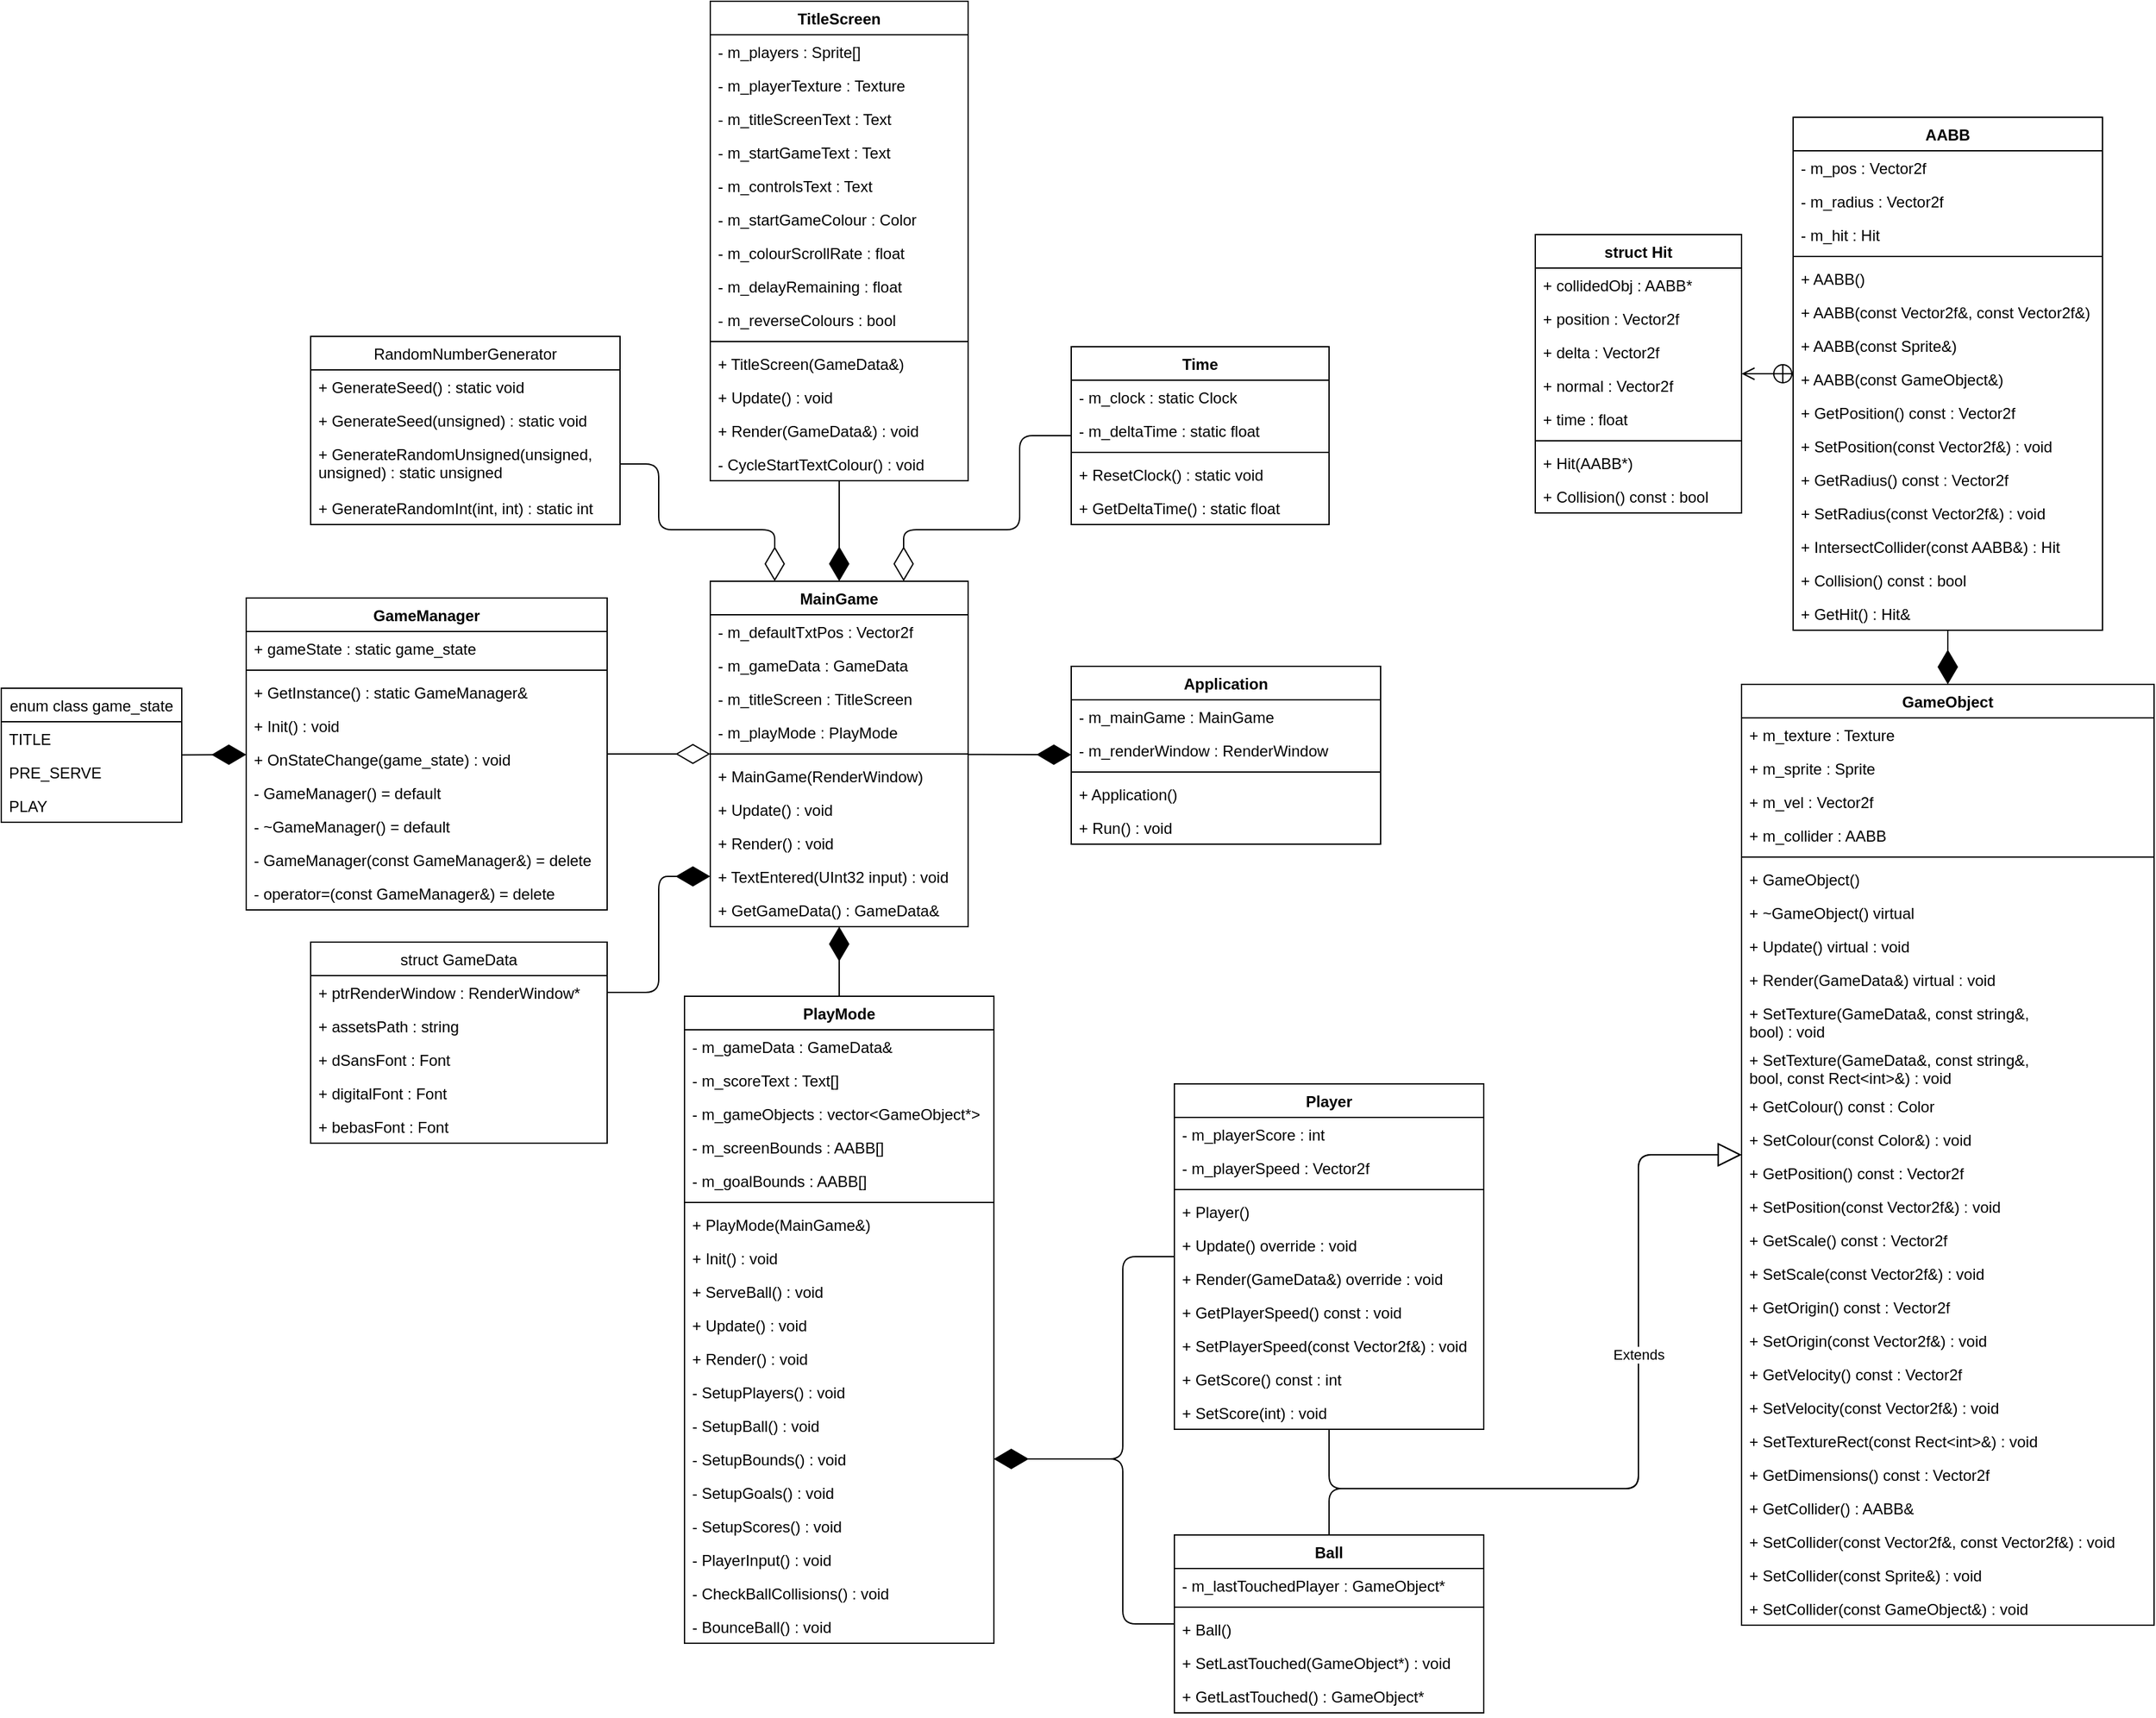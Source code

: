 <mxfile version="13.0.6" type="device"><diagram id="V6oiZSRb8gffkx_O5gtE" name="Page-1"><mxGraphModel dx="3671" dy="2847" grid="1" gridSize="10" guides="1" tooltips="1" connect="1" arrows="1" fold="1" page="1" pageScale="1" pageWidth="827" pageHeight="1169" math="0" shadow="0"><root><mxCell id="0"/><mxCell id="1" parent="0"/><mxCell id="enqBcLq6G8U3NmM4yFUS-27" value="" style="endArrow=diamondThin;endFill=1;endSize=24;html=1;" edge="1" parent="1" source="enqBcLq6G8U3NmM4yFUS-12" target="enqBcLq6G8U3NmM4yFUS-1"><mxGeometry width="160" relative="1" as="geometry"><mxPoint x="180" y="860" as="sourcePoint"/><mxPoint x="340" y="860" as="targetPoint"/></mxGeometry></mxCell><mxCell id="enqBcLq6G8U3NmM4yFUS-1" value="MainGame" style="swimlane;fontStyle=1;align=center;verticalAlign=top;childLayout=stackLayout;horizontal=1;startSize=26;horizontalStack=0;resizeParent=1;resizeParentMax=0;resizeLast=0;collapsible=1;marginBottom=0;" vertex="1" parent="1"><mxGeometry x="40" y="440" width="200" height="268" as="geometry"/></mxCell><mxCell id="enqBcLq6G8U3NmM4yFUS-2" value="- m_defaultTxtPos : Vector2f" style="text;strokeColor=none;fillColor=none;align=left;verticalAlign=top;spacingLeft=4;spacingRight=4;overflow=hidden;rotatable=0;points=[[0,0.5],[1,0.5]];portConstraint=eastwest;" vertex="1" parent="enqBcLq6G8U3NmM4yFUS-1"><mxGeometry y="26" width="200" height="26" as="geometry"/></mxCell><mxCell id="enqBcLq6G8U3NmM4yFUS-5" value="- m_gameData : GameData" style="text;strokeColor=none;fillColor=none;align=left;verticalAlign=top;spacingLeft=4;spacingRight=4;overflow=hidden;rotatable=0;points=[[0,0.5],[1,0.5]];portConstraint=eastwest;" vertex="1" parent="enqBcLq6G8U3NmM4yFUS-1"><mxGeometry y="52" width="200" height="26" as="geometry"/></mxCell><mxCell id="enqBcLq6G8U3NmM4yFUS-6" value="- m_titleScreen : TitleScreen" style="text;strokeColor=none;fillColor=none;align=left;verticalAlign=top;spacingLeft=4;spacingRight=4;overflow=hidden;rotatable=0;points=[[0,0.5],[1,0.5]];portConstraint=eastwest;" vertex="1" parent="enqBcLq6G8U3NmM4yFUS-1"><mxGeometry y="78" width="200" height="26" as="geometry"/></mxCell><mxCell id="enqBcLq6G8U3NmM4yFUS-7" value="- m_playMode : PlayMode" style="text;strokeColor=none;fillColor=none;align=left;verticalAlign=top;spacingLeft=4;spacingRight=4;overflow=hidden;rotatable=0;points=[[0,0.5],[1,0.5]];portConstraint=eastwest;" vertex="1" parent="enqBcLq6G8U3NmM4yFUS-1"><mxGeometry y="104" width="200" height="26" as="geometry"/></mxCell><mxCell id="enqBcLq6G8U3NmM4yFUS-3" value="" style="line;strokeWidth=1;fillColor=none;align=left;verticalAlign=middle;spacingTop=-1;spacingLeft=3;spacingRight=3;rotatable=0;labelPosition=right;points=[];portConstraint=eastwest;" vertex="1" parent="enqBcLq6G8U3NmM4yFUS-1"><mxGeometry y="130" width="200" height="8" as="geometry"/></mxCell><mxCell id="enqBcLq6G8U3NmM4yFUS-4" value="+ MainGame(RenderWindow)" style="text;strokeColor=none;fillColor=none;align=left;verticalAlign=top;spacingLeft=4;spacingRight=4;overflow=hidden;rotatable=0;points=[[0,0.5],[1,0.5]];portConstraint=eastwest;" vertex="1" parent="enqBcLq6G8U3NmM4yFUS-1"><mxGeometry y="138" width="200" height="26" as="geometry"/></mxCell><mxCell id="enqBcLq6G8U3NmM4yFUS-8" value="+ Update() : void" style="text;strokeColor=none;fillColor=none;align=left;verticalAlign=top;spacingLeft=4;spacingRight=4;overflow=hidden;rotatable=0;points=[[0,0.5],[1,0.5]];portConstraint=eastwest;" vertex="1" parent="enqBcLq6G8U3NmM4yFUS-1"><mxGeometry y="164" width="200" height="26" as="geometry"/></mxCell><mxCell id="enqBcLq6G8U3NmM4yFUS-9" value="+ Render() : void" style="text;strokeColor=none;fillColor=none;align=left;verticalAlign=top;spacingLeft=4;spacingRight=4;overflow=hidden;rotatable=0;points=[[0,0.5],[1,0.5]];portConstraint=eastwest;" vertex="1" parent="enqBcLq6G8U3NmM4yFUS-1"><mxGeometry y="190" width="200" height="26" as="geometry"/></mxCell><mxCell id="enqBcLq6G8U3NmM4yFUS-10" value="+ TextEntered(UInt32 input) : void" style="text;strokeColor=none;fillColor=none;align=left;verticalAlign=top;spacingLeft=4;spacingRight=4;overflow=hidden;rotatable=0;points=[[0,0.5],[1,0.5]];portConstraint=eastwest;" vertex="1" parent="enqBcLq6G8U3NmM4yFUS-1"><mxGeometry y="216" width="200" height="26" as="geometry"/></mxCell><mxCell id="enqBcLq6G8U3NmM4yFUS-11" value="+ GetGameData() : GameData&amp;" style="text;strokeColor=none;fillColor=none;align=left;verticalAlign=top;spacingLeft=4;spacingRight=4;overflow=hidden;rotatable=0;points=[[0,0.5],[1,0.5]];portConstraint=eastwest;" vertex="1" parent="enqBcLq6G8U3NmM4yFUS-1"><mxGeometry y="242" width="200" height="26" as="geometry"/></mxCell><mxCell id="enqBcLq6G8U3NmM4yFUS-12" value="TitleScreen" style="swimlane;fontStyle=1;align=center;verticalAlign=top;childLayout=stackLayout;horizontal=1;startSize=26;horizontalStack=0;resizeParent=1;resizeParentMax=0;resizeLast=0;collapsible=1;marginBottom=0;" vertex="1" parent="1"><mxGeometry x="40" y="-10" width="200" height="372" as="geometry"/></mxCell><mxCell id="enqBcLq6G8U3NmM4yFUS-13" value="- m_players : Sprite[]" style="text;strokeColor=none;fillColor=none;align=left;verticalAlign=top;spacingLeft=4;spacingRight=4;overflow=hidden;rotatable=0;points=[[0,0.5],[1,0.5]];portConstraint=eastwest;" vertex="1" parent="enqBcLq6G8U3NmM4yFUS-12"><mxGeometry y="26" width="200" height="26" as="geometry"/></mxCell><mxCell id="enqBcLq6G8U3NmM4yFUS-16" value="- m_playerTexture : Texture" style="text;strokeColor=none;fillColor=none;align=left;verticalAlign=top;spacingLeft=4;spacingRight=4;overflow=hidden;rotatable=0;points=[[0,0.5],[1,0.5]];portConstraint=eastwest;" vertex="1" parent="enqBcLq6G8U3NmM4yFUS-12"><mxGeometry y="52" width="200" height="26" as="geometry"/></mxCell><mxCell id="enqBcLq6G8U3NmM4yFUS-17" value="- m_titleScreenText : Text" style="text;strokeColor=none;fillColor=none;align=left;verticalAlign=top;spacingLeft=4;spacingRight=4;overflow=hidden;rotatable=0;points=[[0,0.5],[1,0.5]];portConstraint=eastwest;" vertex="1" parent="enqBcLq6G8U3NmM4yFUS-12"><mxGeometry y="78" width="200" height="26" as="geometry"/></mxCell><mxCell id="enqBcLq6G8U3NmM4yFUS-18" value="- m_startGameText : Text" style="text;strokeColor=none;fillColor=none;align=left;verticalAlign=top;spacingLeft=4;spacingRight=4;overflow=hidden;rotatable=0;points=[[0,0.5],[1,0.5]];portConstraint=eastwest;" vertex="1" parent="enqBcLq6G8U3NmM4yFUS-12"><mxGeometry y="104" width="200" height="26" as="geometry"/></mxCell><mxCell id="enqBcLq6G8U3NmM4yFUS-19" value="- m_controlsText : Text" style="text;strokeColor=none;fillColor=none;align=left;verticalAlign=top;spacingLeft=4;spacingRight=4;overflow=hidden;rotatable=0;points=[[0,0.5],[1,0.5]];portConstraint=eastwest;" vertex="1" parent="enqBcLq6G8U3NmM4yFUS-12"><mxGeometry y="130" width="200" height="26" as="geometry"/></mxCell><mxCell id="enqBcLq6G8U3NmM4yFUS-20" value="- m_startGameColour : Color" style="text;strokeColor=none;fillColor=none;align=left;verticalAlign=top;spacingLeft=4;spacingRight=4;overflow=hidden;rotatable=0;points=[[0,0.5],[1,0.5]];portConstraint=eastwest;" vertex="1" parent="enqBcLq6G8U3NmM4yFUS-12"><mxGeometry y="156" width="200" height="26" as="geometry"/></mxCell><mxCell id="enqBcLq6G8U3NmM4yFUS-21" value="- m_colourScrollRate : float" style="text;strokeColor=none;fillColor=none;align=left;verticalAlign=top;spacingLeft=4;spacingRight=4;overflow=hidden;rotatable=0;points=[[0,0.5],[1,0.5]];portConstraint=eastwest;" vertex="1" parent="enqBcLq6G8U3NmM4yFUS-12"><mxGeometry y="182" width="200" height="26" as="geometry"/></mxCell><mxCell id="enqBcLq6G8U3NmM4yFUS-22" value="- m_delayRemaining : float" style="text;strokeColor=none;fillColor=none;align=left;verticalAlign=top;spacingLeft=4;spacingRight=4;overflow=hidden;rotatable=0;points=[[0,0.5],[1,0.5]];portConstraint=eastwest;" vertex="1" parent="enqBcLq6G8U3NmM4yFUS-12"><mxGeometry y="208" width="200" height="26" as="geometry"/></mxCell><mxCell id="enqBcLq6G8U3NmM4yFUS-23" value="- m_reverseColours : bool" style="text;strokeColor=none;fillColor=none;align=left;verticalAlign=top;spacingLeft=4;spacingRight=4;overflow=hidden;rotatable=0;points=[[0,0.5],[1,0.5]];portConstraint=eastwest;" vertex="1" parent="enqBcLq6G8U3NmM4yFUS-12"><mxGeometry y="234" width="200" height="26" as="geometry"/></mxCell><mxCell id="enqBcLq6G8U3NmM4yFUS-14" value="" style="line;strokeWidth=1;fillColor=none;align=left;verticalAlign=middle;spacingTop=-1;spacingLeft=3;spacingRight=3;rotatable=0;labelPosition=right;points=[];portConstraint=eastwest;" vertex="1" parent="enqBcLq6G8U3NmM4yFUS-12"><mxGeometry y="260" width="200" height="8" as="geometry"/></mxCell><mxCell id="enqBcLq6G8U3NmM4yFUS-15" value="+ TitleScreen(GameData&amp;)" style="text;strokeColor=none;fillColor=none;align=left;verticalAlign=top;spacingLeft=4;spacingRight=4;overflow=hidden;rotatable=0;points=[[0,0.5],[1,0.5]];portConstraint=eastwest;" vertex="1" parent="enqBcLq6G8U3NmM4yFUS-12"><mxGeometry y="268" width="200" height="26" as="geometry"/></mxCell><mxCell id="enqBcLq6G8U3NmM4yFUS-24" value="+ Update() : void" style="text;strokeColor=none;fillColor=none;align=left;verticalAlign=top;spacingLeft=4;spacingRight=4;overflow=hidden;rotatable=0;points=[[0,0.5],[1,0.5]];portConstraint=eastwest;" vertex="1" parent="enqBcLq6G8U3NmM4yFUS-12"><mxGeometry y="294" width="200" height="26" as="geometry"/></mxCell><mxCell id="enqBcLq6G8U3NmM4yFUS-25" value="+ Render(GameData&amp;) : void" style="text;strokeColor=none;fillColor=none;align=left;verticalAlign=top;spacingLeft=4;spacingRight=4;overflow=hidden;rotatable=0;points=[[0,0.5],[1,0.5]];portConstraint=eastwest;" vertex="1" parent="enqBcLq6G8U3NmM4yFUS-12"><mxGeometry y="320" width="200" height="26" as="geometry"/></mxCell><mxCell id="enqBcLq6G8U3NmM4yFUS-26" value="- CycleStartTextColour() : void" style="text;strokeColor=none;fillColor=none;align=left;verticalAlign=top;spacingLeft=4;spacingRight=4;overflow=hidden;rotatable=0;points=[[0,0.5],[1,0.5]];portConstraint=eastwest;" vertex="1" parent="enqBcLq6G8U3NmM4yFUS-12"><mxGeometry y="346" width="200" height="26" as="geometry"/></mxCell><mxCell id="enqBcLq6G8U3NmM4yFUS-49" value="" style="endArrow=diamondThin;endFill=1;endSize=24;html=1;" edge="1" parent="1" source="enqBcLq6G8U3NmM4yFUS-1" target="enqBcLq6G8U3NmM4yFUS-43"><mxGeometry width="160" relative="1" as="geometry"><mxPoint x="180" y="770" as="sourcePoint"/><mxPoint x="340" y="770" as="targetPoint"/></mxGeometry></mxCell><mxCell id="enqBcLq6G8U3NmM4yFUS-43" value="Application" style="swimlane;fontStyle=1;align=center;verticalAlign=top;childLayout=stackLayout;horizontal=1;startSize=26;horizontalStack=0;resizeParent=1;resizeParentMax=0;resizeLast=0;collapsible=1;marginBottom=0;" vertex="1" parent="1"><mxGeometry x="320" y="506" width="240" height="138" as="geometry"/></mxCell><mxCell id="enqBcLq6G8U3NmM4yFUS-46" value="- m_mainGame : MainGame" style="text;strokeColor=none;fillColor=none;align=left;verticalAlign=top;spacingLeft=4;spacingRight=4;overflow=hidden;rotatable=0;points=[[0,0.5],[1,0.5]];portConstraint=eastwest;" vertex="1" parent="enqBcLq6G8U3NmM4yFUS-43"><mxGeometry y="26" width="240" height="26" as="geometry"/></mxCell><mxCell id="enqBcLq6G8U3NmM4yFUS-48" value="- m_renderWindow : RenderWindow" style="text;strokeColor=none;fillColor=none;align=left;verticalAlign=top;spacingLeft=4;spacingRight=4;overflow=hidden;rotatable=0;points=[[0,0.5],[1,0.5]];portConstraint=eastwest;" vertex="1" parent="enqBcLq6G8U3NmM4yFUS-43"><mxGeometry y="52" width="240" height="26" as="geometry"/></mxCell><mxCell id="enqBcLq6G8U3NmM4yFUS-45" value="" style="line;strokeWidth=1;fillColor=none;align=left;verticalAlign=middle;spacingTop=-1;spacingLeft=3;spacingRight=3;rotatable=0;labelPosition=right;points=[];portConstraint=eastwest;" vertex="1" parent="enqBcLq6G8U3NmM4yFUS-43"><mxGeometry y="78" width="240" height="8" as="geometry"/></mxCell><mxCell id="enqBcLq6G8U3NmM4yFUS-44" value="+ Application()" style="text;strokeColor=none;fillColor=none;align=left;verticalAlign=top;spacingLeft=4;spacingRight=4;overflow=hidden;rotatable=0;points=[[0,0.5],[1,0.5]];portConstraint=eastwest;" vertex="1" parent="enqBcLq6G8U3NmM4yFUS-43"><mxGeometry y="86" width="240" height="26" as="geometry"/></mxCell><mxCell id="enqBcLq6G8U3NmM4yFUS-47" value="+ Run() : void" style="text;strokeColor=none;fillColor=none;align=left;verticalAlign=top;spacingLeft=4;spacingRight=4;overflow=hidden;rotatable=0;points=[[0,0.5],[1,0.5]];portConstraint=eastwest;" vertex="1" parent="enqBcLq6G8U3NmM4yFUS-43"><mxGeometry y="112" width="240" height="26" as="geometry"/></mxCell><mxCell id="enqBcLq6G8U3NmM4yFUS-64" value="" style="endArrow=diamondThin;endFill=1;endSize=24;html=1;" edge="1" parent="1" source="enqBcLq6G8U3NmM4yFUS-60" target="enqBcLq6G8U3NmM4yFUS-50"><mxGeometry width="160" relative="1" as="geometry"><mxPoint x="-60" y="333" as="sourcePoint"/><mxPoint x="100" y="333" as="targetPoint"/></mxGeometry></mxCell><mxCell id="enqBcLq6G8U3NmM4yFUS-65" value="PlayMode" style="swimlane;fontStyle=1;align=center;verticalAlign=top;childLayout=stackLayout;horizontal=1;startSize=26;horizontalStack=0;resizeParent=1;resizeParentMax=0;resizeLast=0;collapsible=1;marginBottom=0;" vertex="1" parent="1"><mxGeometry x="20" y="762" width="240" height="502" as="geometry"/></mxCell><mxCell id="enqBcLq6G8U3NmM4yFUS-66" value="- m_gameData : GameData&amp;" style="text;strokeColor=none;fillColor=none;align=left;verticalAlign=top;spacingLeft=4;spacingRight=4;overflow=hidden;rotatable=0;points=[[0,0.5],[1,0.5]];portConstraint=eastwest;" vertex="1" parent="enqBcLq6G8U3NmM4yFUS-65"><mxGeometry y="26" width="240" height="26" as="geometry"/></mxCell><mxCell id="enqBcLq6G8U3NmM4yFUS-81" value="- m_scoreText : Text[]" style="text;strokeColor=none;fillColor=none;align=left;verticalAlign=top;spacingLeft=4;spacingRight=4;overflow=hidden;rotatable=0;points=[[0,0.5],[1,0.5]];portConstraint=eastwest;" vertex="1" parent="enqBcLq6G8U3NmM4yFUS-65"><mxGeometry y="52" width="240" height="26" as="geometry"/></mxCell><mxCell id="enqBcLq6G8U3NmM4yFUS-82" value="- m_gameObjects : vector&lt;GameObject*&gt;" style="text;strokeColor=none;fillColor=none;align=left;verticalAlign=top;spacingLeft=4;spacingRight=4;overflow=hidden;rotatable=0;points=[[0,0.5],[1,0.5]];portConstraint=eastwest;" vertex="1" parent="enqBcLq6G8U3NmM4yFUS-65"><mxGeometry y="78" width="240" height="26" as="geometry"/></mxCell><mxCell id="enqBcLq6G8U3NmM4yFUS-83" value="- m_screenBounds : AABB[]" style="text;strokeColor=none;fillColor=none;align=left;verticalAlign=top;spacingLeft=4;spacingRight=4;overflow=hidden;rotatable=0;points=[[0,0.5],[1,0.5]];portConstraint=eastwest;" vertex="1" parent="enqBcLq6G8U3NmM4yFUS-65"><mxGeometry y="104" width="240" height="26" as="geometry"/></mxCell><mxCell id="enqBcLq6G8U3NmM4yFUS-84" value="- m_goalBounds : AABB[]" style="text;strokeColor=none;fillColor=none;align=left;verticalAlign=top;spacingLeft=4;spacingRight=4;overflow=hidden;rotatable=0;points=[[0,0.5],[1,0.5]];portConstraint=eastwest;" vertex="1" parent="enqBcLq6G8U3NmM4yFUS-65"><mxGeometry y="130" width="240" height="26" as="geometry"/></mxCell><mxCell id="enqBcLq6G8U3NmM4yFUS-67" value="" style="line;strokeWidth=1;fillColor=none;align=left;verticalAlign=middle;spacingTop=-1;spacingLeft=3;spacingRight=3;rotatable=0;labelPosition=right;points=[];portConstraint=eastwest;" vertex="1" parent="enqBcLq6G8U3NmM4yFUS-65"><mxGeometry y="156" width="240" height="8" as="geometry"/></mxCell><mxCell id="enqBcLq6G8U3NmM4yFUS-68" value="+ PlayMode(MainGame&amp;)" style="text;strokeColor=none;fillColor=none;align=left;verticalAlign=top;spacingLeft=4;spacingRight=4;overflow=hidden;rotatable=0;points=[[0,0.5],[1,0.5]];portConstraint=eastwest;" vertex="1" parent="enqBcLq6G8U3NmM4yFUS-65"><mxGeometry y="164" width="240" height="26" as="geometry"/></mxCell><mxCell id="enqBcLq6G8U3NmM4yFUS-69" value="+ Init() : void" style="text;strokeColor=none;fillColor=none;align=left;verticalAlign=top;spacingLeft=4;spacingRight=4;overflow=hidden;rotatable=0;points=[[0,0.5],[1,0.5]];portConstraint=eastwest;" vertex="1" parent="enqBcLq6G8U3NmM4yFUS-65"><mxGeometry y="190" width="240" height="26" as="geometry"/></mxCell><mxCell id="enqBcLq6G8U3NmM4yFUS-70" value="+ ServeBall() : void" style="text;strokeColor=none;fillColor=none;align=left;verticalAlign=top;spacingLeft=4;spacingRight=4;overflow=hidden;rotatable=0;points=[[0,0.5],[1,0.5]];portConstraint=eastwest;" vertex="1" parent="enqBcLq6G8U3NmM4yFUS-65"><mxGeometry y="216" width="240" height="26" as="geometry"/></mxCell><mxCell id="enqBcLq6G8U3NmM4yFUS-71" value="+ Update() : void" style="text;strokeColor=none;fillColor=none;align=left;verticalAlign=top;spacingLeft=4;spacingRight=4;overflow=hidden;rotatable=0;points=[[0,0.5],[1,0.5]];portConstraint=eastwest;" vertex="1" parent="enqBcLq6G8U3NmM4yFUS-65"><mxGeometry y="242" width="240" height="26" as="geometry"/></mxCell><mxCell id="enqBcLq6G8U3NmM4yFUS-72" value="+ Render() : void" style="text;strokeColor=none;fillColor=none;align=left;verticalAlign=top;spacingLeft=4;spacingRight=4;overflow=hidden;rotatable=0;points=[[0,0.5],[1,0.5]];portConstraint=eastwest;" vertex="1" parent="enqBcLq6G8U3NmM4yFUS-65"><mxGeometry y="268" width="240" height="26" as="geometry"/></mxCell><mxCell id="enqBcLq6G8U3NmM4yFUS-73" value="- SetupPlayers() : void" style="text;strokeColor=none;fillColor=none;align=left;verticalAlign=top;spacingLeft=4;spacingRight=4;overflow=hidden;rotatable=0;points=[[0,0.5],[1,0.5]];portConstraint=eastwest;" vertex="1" parent="enqBcLq6G8U3NmM4yFUS-65"><mxGeometry y="294" width="240" height="26" as="geometry"/></mxCell><mxCell id="enqBcLq6G8U3NmM4yFUS-74" value="- SetupBall() : void" style="text;strokeColor=none;fillColor=none;align=left;verticalAlign=top;spacingLeft=4;spacingRight=4;overflow=hidden;rotatable=0;points=[[0,0.5],[1,0.5]];portConstraint=eastwest;" vertex="1" parent="enqBcLq6G8U3NmM4yFUS-65"><mxGeometry y="320" width="240" height="26" as="geometry"/></mxCell><mxCell id="enqBcLq6G8U3NmM4yFUS-75" value="- SetupBounds() : void" style="text;strokeColor=none;fillColor=none;align=left;verticalAlign=top;spacingLeft=4;spacingRight=4;overflow=hidden;rotatable=0;points=[[0,0.5],[1,0.5]];portConstraint=eastwest;" vertex="1" parent="enqBcLq6G8U3NmM4yFUS-65"><mxGeometry y="346" width="240" height="26" as="geometry"/></mxCell><mxCell id="enqBcLq6G8U3NmM4yFUS-76" value="- SetupGoals() : void" style="text;strokeColor=none;fillColor=none;align=left;verticalAlign=top;spacingLeft=4;spacingRight=4;overflow=hidden;rotatable=0;points=[[0,0.5],[1,0.5]];portConstraint=eastwest;" vertex="1" parent="enqBcLq6G8U3NmM4yFUS-65"><mxGeometry y="372" width="240" height="26" as="geometry"/></mxCell><mxCell id="enqBcLq6G8U3NmM4yFUS-77" value="- SetupScores() : void" style="text;strokeColor=none;fillColor=none;align=left;verticalAlign=top;spacingLeft=4;spacingRight=4;overflow=hidden;rotatable=0;points=[[0,0.5],[1,0.5]];portConstraint=eastwest;" vertex="1" parent="enqBcLq6G8U3NmM4yFUS-65"><mxGeometry y="398" width="240" height="26" as="geometry"/></mxCell><mxCell id="enqBcLq6G8U3NmM4yFUS-78" value="- PlayerInput() : void" style="text;strokeColor=none;fillColor=none;align=left;verticalAlign=top;spacingLeft=4;spacingRight=4;overflow=hidden;rotatable=0;points=[[0,0.5],[1,0.5]];portConstraint=eastwest;" vertex="1" parent="enqBcLq6G8U3NmM4yFUS-65"><mxGeometry y="424" width="240" height="26" as="geometry"/></mxCell><mxCell id="enqBcLq6G8U3NmM4yFUS-79" value="- CheckBallCollisions() : void" style="text;strokeColor=none;fillColor=none;align=left;verticalAlign=top;spacingLeft=4;spacingRight=4;overflow=hidden;rotatable=0;points=[[0,0.5],[1,0.5]];portConstraint=eastwest;" vertex="1" parent="enqBcLq6G8U3NmM4yFUS-65"><mxGeometry y="450" width="240" height="26" as="geometry"/></mxCell><mxCell id="enqBcLq6G8U3NmM4yFUS-80" value="- BounceBall() : void" style="text;strokeColor=none;fillColor=none;align=left;verticalAlign=top;spacingLeft=4;spacingRight=4;overflow=hidden;rotatable=0;points=[[0,0.5],[1,0.5]];portConstraint=eastwest;" vertex="1" parent="enqBcLq6G8U3NmM4yFUS-65"><mxGeometry y="476" width="240" height="26" as="geometry"/></mxCell><mxCell id="enqBcLq6G8U3NmM4yFUS-85" value="" style="endArrow=diamondThin;endFill=1;endSize=24;html=1;" edge="1" parent="1" source="enqBcLq6G8U3NmM4yFUS-65" target="enqBcLq6G8U3NmM4yFUS-1"><mxGeometry width="160" relative="1" as="geometry"><mxPoint x="340" y="850" as="sourcePoint"/><mxPoint x="500" y="850" as="targetPoint"/></mxGeometry></mxCell><mxCell id="enqBcLq6G8U3NmM4yFUS-94" value="" style="endArrow=open;startArrow=circlePlus;endFill=0;startFill=0;endSize=8;html=1;" edge="1" parent="1" source="enqBcLq6G8U3NmM4yFUS-86" target="enqBcLq6G8U3NmM4yFUS-90"><mxGeometry width="160" relative="1" as="geometry"><mxPoint x="1581" y="875" as="sourcePoint"/><mxPoint x="1741" y="875" as="targetPoint"/></mxGeometry></mxCell><mxCell id="enqBcLq6G8U3NmM4yFUS-144" value="" style="endArrow=diamondThin;endFill=1;endSize=24;html=1;" edge="1" parent="1" source="enqBcLq6G8U3NmM4yFUS-86" target="enqBcLq6G8U3NmM4yFUS-113"><mxGeometry width="160" relative="1" as="geometry"><mxPoint x="520" y="1160" as="sourcePoint"/><mxPoint x="680" y="1160" as="targetPoint"/></mxGeometry></mxCell><mxCell id="enqBcLq6G8U3NmM4yFUS-149" value="" style="endArrow=block;endSize=16;endFill=0;html=1;" edge="1" parent="1" source="enqBcLq6G8U3NmM4yFUS-145" target="enqBcLq6G8U3NmM4yFUS-113"><mxGeometry x="-0.507" width="160" relative="1" as="geometry"><mxPoint x="580" y="1130" as="sourcePoint"/><mxPoint x="740" y="1130" as="targetPoint"/><Array as="points"><mxPoint x="520" y="1144"/><mxPoint x="760" y="1144"/><mxPoint x="760" y="885"/></Array><mxPoint as="offset"/></mxGeometry></mxCell><mxCell id="enqBcLq6G8U3NmM4yFUS-157" value="" style="endArrow=diamondThin;endFill=1;endSize=24;html=1;entryX=1;entryY=0.5;entryDx=0;entryDy=0;" edge="1" parent="1" source="enqBcLq6G8U3NmM4yFUS-145" target="enqBcLq6G8U3NmM4yFUS-75"><mxGeometry width="160" relative="1" as="geometry"><mxPoint x="350" y="980" as="sourcePoint"/><mxPoint x="510" y="980" as="targetPoint"/><Array as="points"><mxPoint x="360" y="964"/><mxPoint x="360" y="1121"/></Array></mxGeometry></mxCell><mxCell id="enqBcLq6G8U3NmM4yFUS-162" value="Extends" style="endArrow=block;endSize=16;endFill=0;html=1;" edge="1" parent="1" source="enqBcLq6G8U3NmM4yFUS-158" target="enqBcLq6G8U3NmM4yFUS-113"><mxGeometry x="0.236" width="160" relative="1" as="geometry"><mxPoint x="360" y="1540" as="sourcePoint"/><mxPoint x="520" y="1540" as="targetPoint"/><Array as="points"><mxPoint x="520" y="1144"/><mxPoint x="760" y="1144"/><mxPoint x="760" y="885"/></Array><mxPoint as="offset"/></mxGeometry></mxCell><mxCell id="enqBcLq6G8U3NmM4yFUS-166" value="" style="endArrow=diamondThin;endFill=1;endSize=24;html=1;entryX=1;entryY=0.5;entryDx=0;entryDy=0;" edge="1" parent="1" source="enqBcLq6G8U3NmM4yFUS-158" target="enqBcLq6G8U3NmM4yFUS-75"><mxGeometry width="160" relative="1" as="geometry"><mxPoint x="220" y="1350" as="sourcePoint"/><mxPoint x="380" y="1350" as="targetPoint"/><Array as="points"><mxPoint x="360" y="1249"/><mxPoint x="360" y="1121"/></Array></mxGeometry></mxCell><mxCell id="enqBcLq6G8U3NmM4yFUS-50" value="GameManager" style="swimlane;fontStyle=1;align=center;verticalAlign=top;childLayout=stackLayout;horizontal=1;startSize=26;horizontalStack=0;resizeParent=1;resizeParentMax=0;resizeLast=0;collapsible=1;marginBottom=0;" vertex="1" parent="1"><mxGeometry x="-320" y="453" width="280" height="242" as="geometry"/></mxCell><mxCell id="enqBcLq6G8U3NmM4yFUS-51" value="+ gameState : static game_state" style="text;strokeColor=none;fillColor=none;align=left;verticalAlign=top;spacingLeft=4;spacingRight=4;overflow=hidden;rotatable=0;points=[[0,0.5],[1,0.5]];portConstraint=eastwest;" vertex="1" parent="enqBcLq6G8U3NmM4yFUS-50"><mxGeometry y="26" width="280" height="26" as="geometry"/></mxCell><mxCell id="enqBcLq6G8U3NmM4yFUS-52" value="" style="line;strokeWidth=1;fillColor=none;align=left;verticalAlign=middle;spacingTop=-1;spacingLeft=3;spacingRight=3;rotatable=0;labelPosition=right;points=[];portConstraint=eastwest;" vertex="1" parent="enqBcLq6G8U3NmM4yFUS-50"><mxGeometry y="52" width="280" height="8" as="geometry"/></mxCell><mxCell id="enqBcLq6G8U3NmM4yFUS-53" value="+ GetInstance() : static GameManager&amp;" style="text;strokeColor=none;fillColor=none;align=left;verticalAlign=top;spacingLeft=4;spacingRight=4;overflow=hidden;rotatable=0;points=[[0,0.5],[1,0.5]];portConstraint=eastwest;" vertex="1" parent="enqBcLq6G8U3NmM4yFUS-50"><mxGeometry y="60" width="280" height="26" as="geometry"/></mxCell><mxCell id="enqBcLq6G8U3NmM4yFUS-54" value="+ Init() : void" style="text;strokeColor=none;fillColor=none;align=left;verticalAlign=top;spacingLeft=4;spacingRight=4;overflow=hidden;rotatable=0;points=[[0,0.5],[1,0.5]];portConstraint=eastwest;" vertex="1" parent="enqBcLq6G8U3NmM4yFUS-50"><mxGeometry y="86" width="280" height="26" as="geometry"/></mxCell><mxCell id="enqBcLq6G8U3NmM4yFUS-55" value="+ OnStateChange(game_state) : void" style="text;strokeColor=none;fillColor=none;align=left;verticalAlign=top;spacingLeft=4;spacingRight=4;overflow=hidden;rotatable=0;points=[[0,0.5],[1,0.5]];portConstraint=eastwest;" vertex="1" parent="enqBcLq6G8U3NmM4yFUS-50"><mxGeometry y="112" width="280" height="26" as="geometry"/></mxCell><mxCell id="enqBcLq6G8U3NmM4yFUS-56" value="- GameManager() = default" style="text;strokeColor=none;fillColor=none;align=left;verticalAlign=top;spacingLeft=4;spacingRight=4;overflow=hidden;rotatable=0;points=[[0,0.5],[1,0.5]];portConstraint=eastwest;" vertex="1" parent="enqBcLq6G8U3NmM4yFUS-50"><mxGeometry y="138" width="280" height="26" as="geometry"/></mxCell><mxCell id="enqBcLq6G8U3NmM4yFUS-57" value="- ~GameManager() = default" style="text;strokeColor=none;fillColor=none;align=left;verticalAlign=top;spacingLeft=4;spacingRight=4;overflow=hidden;rotatable=0;points=[[0,0.5],[1,0.5]];portConstraint=eastwest;" vertex="1" parent="enqBcLq6G8U3NmM4yFUS-50"><mxGeometry y="164" width="280" height="26" as="geometry"/></mxCell><mxCell id="enqBcLq6G8U3NmM4yFUS-58" value="- GameManager(const GameManager&amp;) = delete" style="text;strokeColor=none;fillColor=none;align=left;verticalAlign=top;spacingLeft=4;spacingRight=4;overflow=hidden;rotatable=0;points=[[0,0.5],[1,0.5]];portConstraint=eastwest;" vertex="1" parent="enqBcLq6G8U3NmM4yFUS-50"><mxGeometry y="190" width="280" height="26" as="geometry"/></mxCell><mxCell id="enqBcLq6G8U3NmM4yFUS-59" value="- operator=(const GameManager&amp;) = delete" style="text;strokeColor=none;fillColor=none;align=left;verticalAlign=top;spacingLeft=4;spacingRight=4;overflow=hidden;rotatable=0;points=[[0,0.5],[1,0.5]];portConstraint=eastwest;" vertex="1" parent="enqBcLq6G8U3NmM4yFUS-50"><mxGeometry y="216" width="280" height="26" as="geometry"/></mxCell><mxCell id="enqBcLq6G8U3NmM4yFUS-60" value="enum class game_state" style="swimlane;fontStyle=0;childLayout=stackLayout;horizontal=1;startSize=26;fillColor=none;horizontalStack=0;resizeParent=1;resizeParentMax=0;resizeLast=0;collapsible=1;marginBottom=0;" vertex="1" parent="1"><mxGeometry x="-510" y="523" width="140" height="104" as="geometry"/></mxCell><mxCell id="enqBcLq6G8U3NmM4yFUS-61" value="TITLE" style="text;strokeColor=none;fillColor=none;align=left;verticalAlign=top;spacingLeft=4;spacingRight=4;overflow=hidden;rotatable=0;points=[[0,0.5],[1,0.5]];portConstraint=eastwest;" vertex="1" parent="enqBcLq6G8U3NmM4yFUS-60"><mxGeometry y="26" width="140" height="26" as="geometry"/></mxCell><mxCell id="enqBcLq6G8U3NmM4yFUS-62" value="PRE_SERVE" style="text;strokeColor=none;fillColor=none;align=left;verticalAlign=top;spacingLeft=4;spacingRight=4;overflow=hidden;rotatable=0;points=[[0,0.5],[1,0.5]];portConstraint=eastwest;" vertex="1" parent="enqBcLq6G8U3NmM4yFUS-60"><mxGeometry y="52" width="140" height="26" as="geometry"/></mxCell><mxCell id="enqBcLq6G8U3NmM4yFUS-63" value="PLAY" style="text;strokeColor=none;fillColor=none;align=left;verticalAlign=top;spacingLeft=4;spacingRight=4;overflow=hidden;rotatable=0;points=[[0,0.5],[1,0.5]];portConstraint=eastwest;" vertex="1" parent="enqBcLq6G8U3NmM4yFUS-60"><mxGeometry y="78" width="140" height="26" as="geometry"/></mxCell><mxCell id="enqBcLq6G8U3NmM4yFUS-167" value="" style="endArrow=diamondThin;endFill=0;endSize=24;html=1;" edge="1" parent="1" source="enqBcLq6G8U3NmM4yFUS-50" target="enqBcLq6G8U3NmM4yFUS-1"><mxGeometry width="160" relative="1" as="geometry"><mxPoint x="-470" y="820" as="sourcePoint"/><mxPoint x="-310" y="820" as="targetPoint"/></mxGeometry></mxCell><mxCell id="enqBcLq6G8U3NmM4yFUS-158" value="Ball" style="swimlane;fontStyle=1;align=center;verticalAlign=top;childLayout=stackLayout;horizontal=1;startSize=26;horizontalStack=0;resizeParent=1;resizeParentMax=0;resizeLast=0;collapsible=1;marginBottom=0;" vertex="1" parent="1"><mxGeometry x="400" y="1180" width="240" height="138" as="geometry"/></mxCell><mxCell id="enqBcLq6G8U3NmM4yFUS-159" value="- m_lastTouchedPlayer : GameObject*" style="text;strokeColor=none;fillColor=none;align=left;verticalAlign=top;spacingLeft=4;spacingRight=4;overflow=hidden;rotatable=0;points=[[0,0.5],[1,0.5]];portConstraint=eastwest;" vertex="1" parent="enqBcLq6G8U3NmM4yFUS-158"><mxGeometry y="26" width="240" height="26" as="geometry"/></mxCell><mxCell id="enqBcLq6G8U3NmM4yFUS-160" value="" style="line;strokeWidth=1;fillColor=none;align=left;verticalAlign=middle;spacingTop=-1;spacingLeft=3;spacingRight=3;rotatable=0;labelPosition=right;points=[];portConstraint=eastwest;" vertex="1" parent="enqBcLq6G8U3NmM4yFUS-158"><mxGeometry y="52" width="240" height="8" as="geometry"/></mxCell><mxCell id="enqBcLq6G8U3NmM4yFUS-161" value="+ Ball()" style="text;strokeColor=none;fillColor=none;align=left;verticalAlign=top;spacingLeft=4;spacingRight=4;overflow=hidden;rotatable=0;points=[[0,0.5],[1,0.5]];portConstraint=eastwest;" vertex="1" parent="enqBcLq6G8U3NmM4yFUS-158"><mxGeometry y="60" width="240" height="26" as="geometry"/></mxCell><mxCell id="enqBcLq6G8U3NmM4yFUS-163" value="+ SetLastTouched(GameObject*) : void" style="text;strokeColor=none;fillColor=none;align=left;verticalAlign=top;spacingLeft=4;spacingRight=4;overflow=hidden;rotatable=0;points=[[0,0.5],[1,0.5]];portConstraint=eastwest;" vertex="1" parent="enqBcLq6G8U3NmM4yFUS-158"><mxGeometry y="86" width="240" height="26" as="geometry"/></mxCell><mxCell id="enqBcLq6G8U3NmM4yFUS-164" value="+ GetLastTouched() : GameObject*" style="text;strokeColor=none;fillColor=none;align=left;verticalAlign=top;spacingLeft=4;spacingRight=4;overflow=hidden;rotatable=0;points=[[0,0.5],[1,0.5]];portConstraint=eastwest;" vertex="1" parent="enqBcLq6G8U3NmM4yFUS-158"><mxGeometry y="112" width="240" height="26" as="geometry"/></mxCell><mxCell id="enqBcLq6G8U3NmM4yFUS-145" value="Player" style="swimlane;fontStyle=1;align=center;verticalAlign=top;childLayout=stackLayout;horizontal=1;startSize=26;horizontalStack=0;resizeParent=1;resizeParentMax=0;resizeLast=0;collapsible=1;marginBottom=0;" vertex="1" parent="1"><mxGeometry x="400" y="830" width="240" height="268" as="geometry"/></mxCell><mxCell id="enqBcLq6G8U3NmM4yFUS-146" value="- m_playerScore : int" style="text;strokeColor=none;fillColor=none;align=left;verticalAlign=top;spacingLeft=4;spacingRight=4;overflow=hidden;rotatable=0;points=[[0,0.5],[1,0.5]];portConstraint=eastwest;" vertex="1" parent="enqBcLq6G8U3NmM4yFUS-145"><mxGeometry y="26" width="240" height="26" as="geometry"/></mxCell><mxCell id="enqBcLq6G8U3NmM4yFUS-156" value="- m_playerSpeed : Vector2f" style="text;strokeColor=none;fillColor=none;align=left;verticalAlign=top;spacingLeft=4;spacingRight=4;overflow=hidden;rotatable=0;points=[[0,0.5],[1,0.5]];portConstraint=eastwest;" vertex="1" parent="enqBcLq6G8U3NmM4yFUS-145"><mxGeometry y="52" width="240" height="26" as="geometry"/></mxCell><mxCell id="enqBcLq6G8U3NmM4yFUS-147" value="" style="line;strokeWidth=1;fillColor=none;align=left;verticalAlign=middle;spacingTop=-1;spacingLeft=3;spacingRight=3;rotatable=0;labelPosition=right;points=[];portConstraint=eastwest;" vertex="1" parent="enqBcLq6G8U3NmM4yFUS-145"><mxGeometry y="78" width="240" height="8" as="geometry"/></mxCell><mxCell id="enqBcLq6G8U3NmM4yFUS-148" value="+ Player()" style="text;strokeColor=none;fillColor=none;align=left;verticalAlign=top;spacingLeft=4;spacingRight=4;overflow=hidden;rotatable=0;points=[[0,0.5],[1,0.5]];portConstraint=eastwest;" vertex="1" parent="enqBcLq6G8U3NmM4yFUS-145"><mxGeometry y="86" width="240" height="26" as="geometry"/></mxCell><mxCell id="enqBcLq6G8U3NmM4yFUS-150" value="+ Update() override : void" style="text;strokeColor=none;fillColor=none;align=left;verticalAlign=top;spacingLeft=4;spacingRight=4;overflow=hidden;rotatable=0;points=[[0,0.5],[1,0.5]];portConstraint=eastwest;" vertex="1" parent="enqBcLq6G8U3NmM4yFUS-145"><mxGeometry y="112" width="240" height="26" as="geometry"/></mxCell><mxCell id="enqBcLq6G8U3NmM4yFUS-151" value="+ Render(GameData&amp;) override : void" style="text;strokeColor=none;fillColor=none;align=left;verticalAlign=top;spacingLeft=4;spacingRight=4;overflow=hidden;rotatable=0;points=[[0,0.5],[1,0.5]];portConstraint=eastwest;" vertex="1" parent="enqBcLq6G8U3NmM4yFUS-145"><mxGeometry y="138" width="240" height="26" as="geometry"/></mxCell><mxCell id="enqBcLq6G8U3NmM4yFUS-152" value="+ GetPlayerSpeed() const : void" style="text;strokeColor=none;fillColor=none;align=left;verticalAlign=top;spacingLeft=4;spacingRight=4;overflow=hidden;rotatable=0;points=[[0,0.5],[1,0.5]];portConstraint=eastwest;" vertex="1" parent="enqBcLq6G8U3NmM4yFUS-145"><mxGeometry y="164" width="240" height="26" as="geometry"/></mxCell><mxCell id="enqBcLq6G8U3NmM4yFUS-153" value="+ SetPlayerSpeed(const Vector2f&amp;) : void" style="text;strokeColor=none;fillColor=none;align=left;verticalAlign=top;spacingLeft=4;spacingRight=4;overflow=hidden;rotatable=0;points=[[0,0.5],[1,0.5]];portConstraint=eastwest;" vertex="1" parent="enqBcLq6G8U3NmM4yFUS-145"><mxGeometry y="190" width="240" height="26" as="geometry"/></mxCell><mxCell id="enqBcLq6G8U3NmM4yFUS-154" value="+ GetScore() const : int" style="text;strokeColor=none;fillColor=none;align=left;verticalAlign=top;spacingLeft=4;spacingRight=4;overflow=hidden;rotatable=0;points=[[0,0.5],[1,0.5]];portConstraint=eastwest;" vertex="1" parent="enqBcLq6G8U3NmM4yFUS-145"><mxGeometry y="216" width="240" height="26" as="geometry"/></mxCell><mxCell id="enqBcLq6G8U3NmM4yFUS-155" value="+ SetScore(int) : void" style="text;strokeColor=none;fillColor=none;align=left;verticalAlign=top;spacingLeft=4;spacingRight=4;overflow=hidden;rotatable=0;points=[[0,0.5],[1,0.5]];portConstraint=eastwest;" vertex="1" parent="enqBcLq6G8U3NmM4yFUS-145"><mxGeometry y="242" width="240" height="26" as="geometry"/></mxCell><mxCell id="enqBcLq6G8U3NmM4yFUS-113" value="GameObject" style="swimlane;fontStyle=1;align=center;verticalAlign=top;childLayout=stackLayout;horizontal=1;startSize=26;horizontalStack=0;resizeParent=1;resizeParentMax=0;resizeLast=0;collapsible=1;marginBottom=0;" vertex="1" parent="1"><mxGeometry x="840" y="520" width="320" height="730" as="geometry"/></mxCell><mxCell id="enqBcLq6G8U3NmM4yFUS-114" value="+ m_texture : Texture" style="text;strokeColor=none;fillColor=none;align=left;verticalAlign=top;spacingLeft=4;spacingRight=4;overflow=hidden;rotatable=0;points=[[0,0.5],[1,0.5]];portConstraint=eastwest;" vertex="1" parent="enqBcLq6G8U3NmM4yFUS-113"><mxGeometry y="26" width="320" height="26" as="geometry"/></mxCell><mxCell id="enqBcLq6G8U3NmM4yFUS-141" value="+ m_sprite : Sprite" style="text;strokeColor=none;fillColor=none;align=left;verticalAlign=top;spacingLeft=4;spacingRight=4;overflow=hidden;rotatable=0;points=[[0,0.5],[1,0.5]];portConstraint=eastwest;" vertex="1" parent="enqBcLq6G8U3NmM4yFUS-113"><mxGeometry y="52" width="320" height="26" as="geometry"/></mxCell><mxCell id="enqBcLq6G8U3NmM4yFUS-142" value="+ m_vel : Vector2f" style="text;strokeColor=none;fillColor=none;align=left;verticalAlign=top;spacingLeft=4;spacingRight=4;overflow=hidden;rotatable=0;points=[[0,0.5],[1,0.5]];portConstraint=eastwest;" vertex="1" parent="enqBcLq6G8U3NmM4yFUS-113"><mxGeometry y="78" width="320" height="26" as="geometry"/></mxCell><mxCell id="enqBcLq6G8U3NmM4yFUS-143" value="+ m_collider : AABB" style="text;strokeColor=none;fillColor=none;align=left;verticalAlign=top;spacingLeft=4;spacingRight=4;overflow=hidden;rotatable=0;points=[[0,0.5],[1,0.5]];portConstraint=eastwest;" vertex="1" parent="enqBcLq6G8U3NmM4yFUS-113"><mxGeometry y="104" width="320" height="26" as="geometry"/></mxCell><mxCell id="enqBcLq6G8U3NmM4yFUS-115" value="" style="line;strokeWidth=1;fillColor=none;align=left;verticalAlign=middle;spacingTop=-1;spacingLeft=3;spacingRight=3;rotatable=0;labelPosition=right;points=[];portConstraint=eastwest;" vertex="1" parent="enqBcLq6G8U3NmM4yFUS-113"><mxGeometry y="130" width="320" height="8" as="geometry"/></mxCell><mxCell id="enqBcLq6G8U3NmM4yFUS-116" value="+ GameObject()" style="text;strokeColor=none;fillColor=none;align=left;verticalAlign=top;spacingLeft=4;spacingRight=4;overflow=hidden;rotatable=0;points=[[0,0.5],[1,0.5]];portConstraint=eastwest;" vertex="1" parent="enqBcLq6G8U3NmM4yFUS-113"><mxGeometry y="138" width="320" height="26" as="geometry"/></mxCell><mxCell id="enqBcLq6G8U3NmM4yFUS-117" value="+ ~GameObject() virtual" style="text;strokeColor=none;fillColor=none;align=left;verticalAlign=top;spacingLeft=4;spacingRight=4;overflow=hidden;rotatable=0;points=[[0,0.5],[1,0.5]];portConstraint=eastwest;" vertex="1" parent="enqBcLq6G8U3NmM4yFUS-113"><mxGeometry y="164" width="320" height="26" as="geometry"/></mxCell><mxCell id="enqBcLq6G8U3NmM4yFUS-118" value="+ Update() virtual : void" style="text;strokeColor=none;fillColor=none;align=left;verticalAlign=top;spacingLeft=4;spacingRight=4;overflow=hidden;rotatable=0;points=[[0,0.5],[1,0.5]];portConstraint=eastwest;" vertex="1" parent="enqBcLq6G8U3NmM4yFUS-113"><mxGeometry y="190" width="320" height="26" as="geometry"/></mxCell><mxCell id="enqBcLq6G8U3NmM4yFUS-119" value="+ Render(GameData&amp;) virtual : void" style="text;strokeColor=none;fillColor=none;align=left;verticalAlign=top;spacingLeft=4;spacingRight=4;overflow=hidden;rotatable=0;points=[[0,0.5],[1,0.5]];portConstraint=eastwest;" vertex="1" parent="enqBcLq6G8U3NmM4yFUS-113"><mxGeometry y="216" width="320" height="26" as="geometry"/></mxCell><mxCell id="enqBcLq6G8U3NmM4yFUS-120" value="+ SetTexture(GameData&amp;, const string&amp;,&#10;bool) : void" style="text;strokeColor=none;fillColor=none;align=left;verticalAlign=top;spacingLeft=4;spacingRight=4;overflow=hidden;rotatable=0;points=[[0,0.5],[1,0.5]];portConstraint=eastwest;" vertex="1" parent="enqBcLq6G8U3NmM4yFUS-113"><mxGeometry y="242" width="320" height="36" as="geometry"/></mxCell><mxCell id="enqBcLq6G8U3NmM4yFUS-121" value="+ SetTexture(GameData&amp;, const string&amp;,&#10;bool, const Rect&lt;int&gt;&amp;) : void" style="text;strokeColor=none;fillColor=none;align=left;verticalAlign=top;spacingLeft=4;spacingRight=4;overflow=hidden;rotatable=0;points=[[0,0.5],[1,0.5]];portConstraint=eastwest;" vertex="1" parent="enqBcLq6G8U3NmM4yFUS-113"><mxGeometry y="278" width="320" height="36" as="geometry"/></mxCell><mxCell id="enqBcLq6G8U3NmM4yFUS-123" value="+ GetColour() const : Color" style="text;strokeColor=none;fillColor=none;align=left;verticalAlign=top;spacingLeft=4;spacingRight=4;overflow=hidden;rotatable=0;points=[[0,0.5],[1,0.5]];portConstraint=eastwest;" vertex="1" parent="enqBcLq6G8U3NmM4yFUS-113"><mxGeometry y="314" width="320" height="26" as="geometry"/></mxCell><mxCell id="enqBcLq6G8U3NmM4yFUS-124" value="+ SetColour(const Color&amp;) : void" style="text;strokeColor=none;fillColor=none;align=left;verticalAlign=top;spacingLeft=4;spacingRight=4;overflow=hidden;rotatable=0;points=[[0,0.5],[1,0.5]];portConstraint=eastwest;" vertex="1" parent="enqBcLq6G8U3NmM4yFUS-113"><mxGeometry y="340" width="320" height="26" as="geometry"/></mxCell><mxCell id="enqBcLq6G8U3NmM4yFUS-125" value="+ GetPosition() const : Vector2f" style="text;strokeColor=none;fillColor=none;align=left;verticalAlign=top;spacingLeft=4;spacingRight=4;overflow=hidden;rotatable=0;points=[[0,0.5],[1,0.5]];portConstraint=eastwest;" vertex="1" parent="enqBcLq6G8U3NmM4yFUS-113"><mxGeometry y="366" width="320" height="26" as="geometry"/></mxCell><mxCell id="enqBcLq6G8U3NmM4yFUS-126" value="+ SetPosition(const Vector2f&amp;) : void" style="text;strokeColor=none;fillColor=none;align=left;verticalAlign=top;spacingLeft=4;spacingRight=4;overflow=hidden;rotatable=0;points=[[0,0.5],[1,0.5]];portConstraint=eastwest;" vertex="1" parent="enqBcLq6G8U3NmM4yFUS-113"><mxGeometry y="392" width="320" height="26" as="geometry"/></mxCell><mxCell id="enqBcLq6G8U3NmM4yFUS-128" value="+ GetScale() const : Vector2f" style="text;strokeColor=none;fillColor=none;align=left;verticalAlign=top;spacingLeft=4;spacingRight=4;overflow=hidden;rotatable=0;points=[[0,0.5],[1,0.5]];portConstraint=eastwest;" vertex="1" parent="enqBcLq6G8U3NmM4yFUS-113"><mxGeometry y="418" width="320" height="26" as="geometry"/></mxCell><mxCell id="enqBcLq6G8U3NmM4yFUS-130" value="+ SetScale(const Vector2f&amp;) : void" style="text;strokeColor=none;fillColor=none;align=left;verticalAlign=top;spacingLeft=4;spacingRight=4;overflow=hidden;rotatable=0;points=[[0,0.5],[1,0.5]];portConstraint=eastwest;" vertex="1" parent="enqBcLq6G8U3NmM4yFUS-113"><mxGeometry y="444" width="320" height="26" as="geometry"/></mxCell><mxCell id="enqBcLq6G8U3NmM4yFUS-131" value="+ GetOrigin() const : Vector2f" style="text;strokeColor=none;fillColor=none;align=left;verticalAlign=top;spacingLeft=4;spacingRight=4;overflow=hidden;rotatable=0;points=[[0,0.5],[1,0.5]];portConstraint=eastwest;" vertex="1" parent="enqBcLq6G8U3NmM4yFUS-113"><mxGeometry y="470" width="320" height="26" as="geometry"/></mxCell><mxCell id="enqBcLq6G8U3NmM4yFUS-132" value="+ SetOrigin(const Vector2f&amp;) : void" style="text;strokeColor=none;fillColor=none;align=left;verticalAlign=top;spacingLeft=4;spacingRight=4;overflow=hidden;rotatable=0;points=[[0,0.5],[1,0.5]];portConstraint=eastwest;" vertex="1" parent="enqBcLq6G8U3NmM4yFUS-113"><mxGeometry y="496" width="320" height="26" as="geometry"/></mxCell><mxCell id="enqBcLq6G8U3NmM4yFUS-133" value="+ GetVelocity() const : Vector2f" style="text;strokeColor=none;fillColor=none;align=left;verticalAlign=top;spacingLeft=4;spacingRight=4;overflow=hidden;rotatable=0;points=[[0,0.5],[1,0.5]];portConstraint=eastwest;" vertex="1" parent="enqBcLq6G8U3NmM4yFUS-113"><mxGeometry y="522" width="320" height="26" as="geometry"/></mxCell><mxCell id="enqBcLq6G8U3NmM4yFUS-134" value="+ SetVelocity(const Vector2f&amp;) : void" style="text;strokeColor=none;fillColor=none;align=left;verticalAlign=top;spacingLeft=4;spacingRight=4;overflow=hidden;rotatable=0;points=[[0,0.5],[1,0.5]];portConstraint=eastwest;" vertex="1" parent="enqBcLq6G8U3NmM4yFUS-113"><mxGeometry y="548" width="320" height="26" as="geometry"/></mxCell><mxCell id="enqBcLq6G8U3NmM4yFUS-135" value="+ SetTextureRect(const Rect&lt;int&gt;&amp;) : void" style="text;strokeColor=none;fillColor=none;align=left;verticalAlign=top;spacingLeft=4;spacingRight=4;overflow=hidden;rotatable=0;points=[[0,0.5],[1,0.5]];portConstraint=eastwest;" vertex="1" parent="enqBcLq6G8U3NmM4yFUS-113"><mxGeometry y="574" width="320" height="26" as="geometry"/></mxCell><mxCell id="enqBcLq6G8U3NmM4yFUS-136" value="+ GetDimensions() const : Vector2f" style="text;strokeColor=none;fillColor=none;align=left;verticalAlign=top;spacingLeft=4;spacingRight=4;overflow=hidden;rotatable=0;points=[[0,0.5],[1,0.5]];portConstraint=eastwest;" vertex="1" parent="enqBcLq6G8U3NmM4yFUS-113"><mxGeometry y="600" width="320" height="26" as="geometry"/></mxCell><mxCell id="enqBcLq6G8U3NmM4yFUS-137" value="+ GetCollider() : AABB&amp;" style="text;strokeColor=none;fillColor=none;align=left;verticalAlign=top;spacingLeft=4;spacingRight=4;overflow=hidden;rotatable=0;points=[[0,0.5],[1,0.5]];portConstraint=eastwest;" vertex="1" parent="enqBcLq6G8U3NmM4yFUS-113"><mxGeometry y="626" width="320" height="26" as="geometry"/></mxCell><mxCell id="enqBcLq6G8U3NmM4yFUS-138" value="+ SetCollider(const Vector2f&amp;, const Vector2f&amp;) : void" style="text;strokeColor=none;fillColor=none;align=left;verticalAlign=top;spacingLeft=4;spacingRight=4;overflow=hidden;rotatable=0;points=[[0,0.5],[1,0.5]];portConstraint=eastwest;" vertex="1" parent="enqBcLq6G8U3NmM4yFUS-113"><mxGeometry y="652" width="320" height="26" as="geometry"/></mxCell><mxCell id="enqBcLq6G8U3NmM4yFUS-139" value="+ SetCollider(const Sprite&amp;) : void" style="text;strokeColor=none;fillColor=none;align=left;verticalAlign=top;spacingLeft=4;spacingRight=4;overflow=hidden;rotatable=0;points=[[0,0.5],[1,0.5]];portConstraint=eastwest;" vertex="1" parent="enqBcLq6G8U3NmM4yFUS-113"><mxGeometry y="678" width="320" height="26" as="geometry"/></mxCell><mxCell id="enqBcLq6G8U3NmM4yFUS-140" value="+ SetCollider(const GameObject&amp;) : void" style="text;strokeColor=none;fillColor=none;align=left;verticalAlign=top;spacingLeft=4;spacingRight=4;overflow=hidden;rotatable=0;points=[[0,0.5],[1,0.5]];portConstraint=eastwest;" vertex="1" parent="enqBcLq6G8U3NmM4yFUS-113"><mxGeometry y="704" width="320" height="26" as="geometry"/></mxCell><mxCell id="enqBcLq6G8U3NmM4yFUS-38" value="RandomNumberGenerator" style="swimlane;fontStyle=0;childLayout=stackLayout;horizontal=1;startSize=26;fillColor=none;horizontalStack=0;resizeParent=1;resizeParentMax=0;resizeLast=0;collapsible=1;marginBottom=0;" vertex="1" parent="1"><mxGeometry x="-270" y="250" width="240" height="146" as="geometry"/></mxCell><mxCell id="enqBcLq6G8U3NmM4yFUS-39" value="+ GenerateSeed() : static void" style="text;strokeColor=none;fillColor=none;align=left;verticalAlign=top;spacingLeft=4;spacingRight=4;overflow=hidden;rotatable=0;points=[[0,0.5],[1,0.5]];portConstraint=eastwest;" vertex="1" parent="enqBcLq6G8U3NmM4yFUS-38"><mxGeometry y="26" width="240" height="26" as="geometry"/></mxCell><mxCell id="enqBcLq6G8U3NmM4yFUS-40" value="+ GenerateSeed(unsigned) : static void" style="text;strokeColor=none;fillColor=none;align=left;verticalAlign=top;spacingLeft=4;spacingRight=4;overflow=hidden;rotatable=0;points=[[0,0.5],[1,0.5]];portConstraint=eastwest;" vertex="1" parent="enqBcLq6G8U3NmM4yFUS-38"><mxGeometry y="52" width="240" height="26" as="geometry"/></mxCell><mxCell id="enqBcLq6G8U3NmM4yFUS-41" value="+ GenerateRandomUnsigned(unsigned, &#10;unsigned) : static unsigned" style="text;strokeColor=none;fillColor=none;align=left;verticalAlign=top;spacingLeft=4;spacingRight=4;overflow=hidden;rotatable=0;points=[[0,0.5],[1,0.5]];portConstraint=eastwest;" vertex="1" parent="enqBcLq6G8U3NmM4yFUS-38"><mxGeometry y="78" width="240" height="42" as="geometry"/></mxCell><mxCell id="enqBcLq6G8U3NmM4yFUS-42" value="+ GenerateRandomInt(int, int) : static int" style="text;strokeColor=none;fillColor=none;align=left;verticalAlign=top;spacingLeft=4;spacingRight=4;overflow=hidden;rotatable=0;points=[[0,0.5],[1,0.5]];portConstraint=eastwest;" vertex="1" parent="enqBcLq6G8U3NmM4yFUS-38"><mxGeometry y="120" width="240" height="26" as="geometry"/></mxCell><mxCell id="enqBcLq6G8U3NmM4yFUS-169" value="" style="endArrow=diamondThin;endFill=0;endSize=24;html=1;exitX=1;exitY=0.5;exitDx=0;exitDy=0;entryX=0.25;entryY=0;entryDx=0;entryDy=0;" edge="1" parent="1" source="enqBcLq6G8U3NmM4yFUS-41" target="enqBcLq6G8U3NmM4yFUS-1"><mxGeometry width="160" relative="1" as="geometry"><mxPoint x="-320" y="810" as="sourcePoint"/><mxPoint x="-160" y="810" as="targetPoint"/><Array as="points"><mxPoint y="349"/><mxPoint y="400"/><mxPoint x="90" y="400"/></Array></mxGeometry></mxCell><mxCell id="enqBcLq6G8U3NmM4yFUS-28" value="Time" style="swimlane;fontStyle=1;align=center;verticalAlign=top;childLayout=stackLayout;horizontal=1;startSize=26;horizontalStack=0;resizeParent=1;resizeParentMax=0;resizeLast=0;collapsible=1;marginBottom=0;" vertex="1" parent="1"><mxGeometry x="320" y="258" width="200" height="138" as="geometry"/></mxCell><mxCell id="enqBcLq6G8U3NmM4yFUS-29" value="- m_clock : static Clock" style="text;strokeColor=none;fillColor=none;align=left;verticalAlign=top;spacingLeft=4;spacingRight=4;overflow=hidden;rotatable=0;points=[[0,0.5],[1,0.5]];portConstraint=eastwest;" vertex="1" parent="enqBcLq6G8U3NmM4yFUS-28"><mxGeometry y="26" width="200" height="26" as="geometry"/></mxCell><mxCell id="enqBcLq6G8U3NmM4yFUS-32" value="- m_deltaTime : static float" style="text;strokeColor=none;fillColor=none;align=left;verticalAlign=top;spacingLeft=4;spacingRight=4;overflow=hidden;rotatable=0;points=[[0,0.5],[1,0.5]];portConstraint=eastwest;" vertex="1" parent="enqBcLq6G8U3NmM4yFUS-28"><mxGeometry y="52" width="200" height="26" as="geometry"/></mxCell><mxCell id="enqBcLq6G8U3NmM4yFUS-30" value="" style="line;strokeWidth=1;fillColor=none;align=left;verticalAlign=middle;spacingTop=-1;spacingLeft=3;spacingRight=3;rotatable=0;labelPosition=right;points=[];portConstraint=eastwest;" vertex="1" parent="enqBcLq6G8U3NmM4yFUS-28"><mxGeometry y="78" width="200" height="8" as="geometry"/></mxCell><mxCell id="enqBcLq6G8U3NmM4yFUS-31" value="+ ResetClock() : static void" style="text;strokeColor=none;fillColor=none;align=left;verticalAlign=top;spacingLeft=4;spacingRight=4;overflow=hidden;rotatable=0;points=[[0,0.5],[1,0.5]];portConstraint=eastwest;" vertex="1" parent="enqBcLq6G8U3NmM4yFUS-28"><mxGeometry y="86" width="200" height="26" as="geometry"/></mxCell><mxCell id="enqBcLq6G8U3NmM4yFUS-33" value="+ GetDeltaTime() : static float" style="text;strokeColor=none;fillColor=none;align=left;verticalAlign=top;spacingLeft=4;spacingRight=4;overflow=hidden;rotatable=0;points=[[0,0.5],[1,0.5]];portConstraint=eastwest;" vertex="1" parent="enqBcLq6G8U3NmM4yFUS-28"><mxGeometry y="112" width="200" height="26" as="geometry"/></mxCell><mxCell id="enqBcLq6G8U3NmM4yFUS-171" value="" style="endArrow=diamondThin;endFill=0;endSize=24;html=1;entryX=0.75;entryY=0;entryDx=0;entryDy=0;" edge="1" parent="1" source="enqBcLq6G8U3NmM4yFUS-28" target="enqBcLq6G8U3NmM4yFUS-1"><mxGeometry width="160" relative="1" as="geometry"><mxPoint x="220" y="420" as="sourcePoint"/><mxPoint x="380" y="420" as="targetPoint"/><Array as="points"><mxPoint x="280" y="327"/><mxPoint x="280" y="400"/><mxPoint x="190" y="400"/></Array></mxGeometry></mxCell><mxCell id="enqBcLq6G8U3NmM4yFUS-172" value="struct GameData" style="swimlane;fontStyle=0;childLayout=stackLayout;horizontal=1;startSize=26;fillColor=none;horizontalStack=0;resizeParent=1;resizeParentMax=0;resizeLast=0;collapsible=1;marginBottom=0;" vertex="1" parent="1"><mxGeometry x="-270" y="720" width="230" height="156" as="geometry"/></mxCell><mxCell id="enqBcLq6G8U3NmM4yFUS-173" value="+ ptrRenderWindow : RenderWindow*" style="text;strokeColor=none;fillColor=none;align=left;verticalAlign=top;spacingLeft=4;spacingRight=4;overflow=hidden;rotatable=0;points=[[0,0.5],[1,0.5]];portConstraint=eastwest;" vertex="1" parent="enqBcLq6G8U3NmM4yFUS-172"><mxGeometry y="26" width="230" height="26" as="geometry"/></mxCell><mxCell id="enqBcLq6G8U3NmM4yFUS-174" value="+ assetsPath : string" style="text;strokeColor=none;fillColor=none;align=left;verticalAlign=top;spacingLeft=4;spacingRight=4;overflow=hidden;rotatable=0;points=[[0,0.5],[1,0.5]];portConstraint=eastwest;" vertex="1" parent="enqBcLq6G8U3NmM4yFUS-172"><mxGeometry y="52" width="230" height="26" as="geometry"/></mxCell><mxCell id="enqBcLq6G8U3NmM4yFUS-175" value="+ dSansFont : Font" style="text;strokeColor=none;fillColor=none;align=left;verticalAlign=top;spacingLeft=4;spacingRight=4;overflow=hidden;rotatable=0;points=[[0,0.5],[1,0.5]];portConstraint=eastwest;" vertex="1" parent="enqBcLq6G8U3NmM4yFUS-172"><mxGeometry y="78" width="230" height="26" as="geometry"/></mxCell><mxCell id="enqBcLq6G8U3NmM4yFUS-176" value="+ digitalFont : Font" style="text;strokeColor=none;fillColor=none;align=left;verticalAlign=top;spacingLeft=4;spacingRight=4;overflow=hidden;rotatable=0;points=[[0,0.5],[1,0.5]];portConstraint=eastwest;" vertex="1" parent="enqBcLq6G8U3NmM4yFUS-172"><mxGeometry y="104" width="230" height="26" as="geometry"/></mxCell><mxCell id="enqBcLq6G8U3NmM4yFUS-177" value="+ bebasFont : Font" style="text;strokeColor=none;fillColor=none;align=left;verticalAlign=top;spacingLeft=4;spacingRight=4;overflow=hidden;rotatable=0;points=[[0,0.5],[1,0.5]];portConstraint=eastwest;" vertex="1" parent="enqBcLq6G8U3NmM4yFUS-172"><mxGeometry y="130" width="230" height="26" as="geometry"/></mxCell><mxCell id="enqBcLq6G8U3NmM4yFUS-178" value="" style="endArrow=diamondThin;endFill=1;endSize=24;html=1;exitX=1;exitY=0.5;exitDx=0;exitDy=0;entryX=0;entryY=0.5;entryDx=0;entryDy=0;" edge="1" parent="1" source="enqBcLq6G8U3NmM4yFUS-173" target="enqBcLq6G8U3NmM4yFUS-10"><mxGeometry width="160" relative="1" as="geometry"><mxPoint x="20" y="720" as="sourcePoint"/><mxPoint x="180" y="720" as="targetPoint"/><Array as="points"><mxPoint y="759"/><mxPoint y="669"/></Array></mxGeometry></mxCell><mxCell id="enqBcLq6G8U3NmM4yFUS-86" value="AABB" style="swimlane;fontStyle=1;align=center;verticalAlign=top;childLayout=stackLayout;horizontal=1;startSize=26;horizontalStack=0;resizeParent=1;resizeParentMax=0;resizeLast=0;collapsible=1;marginBottom=0;" vertex="1" parent="1"><mxGeometry x="880" y="80" width="240" height="398" as="geometry"/></mxCell><mxCell id="enqBcLq6G8U3NmM4yFUS-87" value="- m_pos : Vector2f" style="text;strokeColor=none;fillColor=none;align=left;verticalAlign=top;spacingLeft=4;spacingRight=4;overflow=hidden;rotatable=0;points=[[0,0.5],[1,0.5]];portConstraint=eastwest;" vertex="1" parent="enqBcLq6G8U3NmM4yFUS-86"><mxGeometry y="26" width="240" height="26" as="geometry"/></mxCell><mxCell id="enqBcLq6G8U3NmM4yFUS-106" value="- m_radius : Vector2f" style="text;strokeColor=none;fillColor=none;align=left;verticalAlign=top;spacingLeft=4;spacingRight=4;overflow=hidden;rotatable=0;points=[[0,0.5],[1,0.5]];portConstraint=eastwest;" vertex="1" parent="enqBcLq6G8U3NmM4yFUS-86"><mxGeometry y="52" width="240" height="26" as="geometry"/></mxCell><mxCell id="enqBcLq6G8U3NmM4yFUS-107" value="- m_hit : Hit" style="text;strokeColor=none;fillColor=none;align=left;verticalAlign=top;spacingLeft=4;spacingRight=4;overflow=hidden;rotatable=0;points=[[0,0.5],[1,0.5]];portConstraint=eastwest;" vertex="1" parent="enqBcLq6G8U3NmM4yFUS-86"><mxGeometry y="78" width="240" height="26" as="geometry"/></mxCell><mxCell id="enqBcLq6G8U3NmM4yFUS-88" value="" style="line;strokeWidth=1;fillColor=none;align=left;verticalAlign=middle;spacingTop=-1;spacingLeft=3;spacingRight=3;rotatable=0;labelPosition=right;points=[];portConstraint=eastwest;" vertex="1" parent="enqBcLq6G8U3NmM4yFUS-86"><mxGeometry y="104" width="240" height="8" as="geometry"/></mxCell><mxCell id="enqBcLq6G8U3NmM4yFUS-89" value="+ AABB()" style="text;strokeColor=none;fillColor=none;align=left;verticalAlign=top;spacingLeft=4;spacingRight=4;overflow=hidden;rotatable=0;points=[[0,0.5],[1,0.5]];portConstraint=eastwest;" vertex="1" parent="enqBcLq6G8U3NmM4yFUS-86"><mxGeometry y="112" width="240" height="26" as="geometry"/></mxCell><mxCell id="enqBcLq6G8U3NmM4yFUS-96" value="+ AABB(const Vector2f&amp;, const Vector2f&amp;)" style="text;strokeColor=none;fillColor=none;align=left;verticalAlign=top;spacingLeft=4;spacingRight=4;overflow=hidden;rotatable=0;points=[[0,0.5],[1,0.5]];portConstraint=eastwest;" vertex="1" parent="enqBcLq6G8U3NmM4yFUS-86"><mxGeometry y="138" width="240" height="26" as="geometry"/></mxCell><mxCell id="enqBcLq6G8U3NmM4yFUS-97" value="+ AABB(const Sprite&amp;)" style="text;strokeColor=none;fillColor=none;align=left;verticalAlign=top;spacingLeft=4;spacingRight=4;overflow=hidden;rotatable=0;points=[[0,0.5],[1,0.5]];portConstraint=eastwest;" vertex="1" parent="enqBcLq6G8U3NmM4yFUS-86"><mxGeometry y="164" width="240" height="26" as="geometry"/></mxCell><mxCell id="enqBcLq6G8U3NmM4yFUS-98" value="+ AABB(const GameObject&amp;)" style="text;strokeColor=none;fillColor=none;align=left;verticalAlign=top;spacingLeft=4;spacingRight=4;overflow=hidden;rotatable=0;points=[[0,0.5],[1,0.5]];portConstraint=eastwest;" vertex="1" parent="enqBcLq6G8U3NmM4yFUS-86"><mxGeometry y="190" width="240" height="26" as="geometry"/></mxCell><mxCell id="enqBcLq6G8U3NmM4yFUS-99" value="+ GetPosition() const : Vector2f" style="text;strokeColor=none;fillColor=none;align=left;verticalAlign=top;spacingLeft=4;spacingRight=4;overflow=hidden;rotatable=0;points=[[0,0.5],[1,0.5]];portConstraint=eastwest;" vertex="1" parent="enqBcLq6G8U3NmM4yFUS-86"><mxGeometry y="216" width="240" height="26" as="geometry"/></mxCell><mxCell id="enqBcLq6G8U3NmM4yFUS-100" value="+ SetPosition(const Vector2f&amp;) : void" style="text;strokeColor=none;fillColor=none;align=left;verticalAlign=top;spacingLeft=4;spacingRight=4;overflow=hidden;rotatable=0;points=[[0,0.5],[1,0.5]];portConstraint=eastwest;" vertex="1" parent="enqBcLq6G8U3NmM4yFUS-86"><mxGeometry y="242" width="240" height="26" as="geometry"/></mxCell><mxCell id="enqBcLq6G8U3NmM4yFUS-101" value="+ GetRadius() const : Vector2f" style="text;strokeColor=none;fillColor=none;align=left;verticalAlign=top;spacingLeft=4;spacingRight=4;overflow=hidden;rotatable=0;points=[[0,0.5],[1,0.5]];portConstraint=eastwest;" vertex="1" parent="enqBcLq6G8U3NmM4yFUS-86"><mxGeometry y="268" width="240" height="26" as="geometry"/></mxCell><mxCell id="enqBcLq6G8U3NmM4yFUS-102" value="+ SetRadius(const Vector2f&amp;) : void" style="text;strokeColor=none;fillColor=none;align=left;verticalAlign=top;spacingLeft=4;spacingRight=4;overflow=hidden;rotatable=0;points=[[0,0.5],[1,0.5]];portConstraint=eastwest;" vertex="1" parent="enqBcLq6G8U3NmM4yFUS-86"><mxGeometry y="294" width="240" height="26" as="geometry"/></mxCell><mxCell id="enqBcLq6G8U3NmM4yFUS-103" value="+ IntersectCollider(const AABB&amp;) : Hit" style="text;strokeColor=none;fillColor=none;align=left;verticalAlign=top;spacingLeft=4;spacingRight=4;overflow=hidden;rotatable=0;points=[[0,0.5],[1,0.5]];portConstraint=eastwest;" vertex="1" parent="enqBcLq6G8U3NmM4yFUS-86"><mxGeometry y="320" width="240" height="26" as="geometry"/></mxCell><mxCell id="enqBcLq6G8U3NmM4yFUS-104" value="+ Collision() const : bool" style="text;strokeColor=none;fillColor=none;align=left;verticalAlign=top;spacingLeft=4;spacingRight=4;overflow=hidden;rotatable=0;points=[[0,0.5],[1,0.5]];portConstraint=eastwest;" vertex="1" parent="enqBcLq6G8U3NmM4yFUS-86"><mxGeometry y="346" width="240" height="26" as="geometry"/></mxCell><mxCell id="enqBcLq6G8U3NmM4yFUS-105" value="+ GetHit() : Hit&amp;" style="text;strokeColor=none;fillColor=none;align=left;verticalAlign=top;spacingLeft=4;spacingRight=4;overflow=hidden;rotatable=0;points=[[0,0.5],[1,0.5]];portConstraint=eastwest;" vertex="1" parent="enqBcLq6G8U3NmM4yFUS-86"><mxGeometry y="372" width="240" height="26" as="geometry"/></mxCell><mxCell id="enqBcLq6G8U3NmM4yFUS-90" value="struct Hit" style="swimlane;fontStyle=1;align=center;verticalAlign=top;childLayout=stackLayout;horizontal=1;startSize=26;horizontalStack=0;resizeParent=1;resizeParentMax=0;resizeLast=0;collapsible=1;marginBottom=0;" vertex="1" parent="1"><mxGeometry x="680" y="171" width="160" height="216" as="geometry"/></mxCell><mxCell id="enqBcLq6G8U3NmM4yFUS-91" value="+ collidedObj : AABB*" style="text;strokeColor=none;fillColor=none;align=left;verticalAlign=top;spacingLeft=4;spacingRight=4;overflow=hidden;rotatable=0;points=[[0,0.5],[1,0.5]];portConstraint=eastwest;" vertex="1" parent="enqBcLq6G8U3NmM4yFUS-90"><mxGeometry y="26" width="160" height="26" as="geometry"/></mxCell><mxCell id="enqBcLq6G8U3NmM4yFUS-109" value="+ position : Vector2f" style="text;strokeColor=none;fillColor=none;align=left;verticalAlign=top;spacingLeft=4;spacingRight=4;overflow=hidden;rotatable=0;points=[[0,0.5],[1,0.5]];portConstraint=eastwest;" vertex="1" parent="enqBcLq6G8U3NmM4yFUS-90"><mxGeometry y="52" width="160" height="26" as="geometry"/></mxCell><mxCell id="enqBcLq6G8U3NmM4yFUS-110" value="+ delta : Vector2f" style="text;strokeColor=none;fillColor=none;align=left;verticalAlign=top;spacingLeft=4;spacingRight=4;overflow=hidden;rotatable=0;points=[[0,0.5],[1,0.5]];portConstraint=eastwest;" vertex="1" parent="enqBcLq6G8U3NmM4yFUS-90"><mxGeometry y="78" width="160" height="26" as="geometry"/></mxCell><mxCell id="enqBcLq6G8U3NmM4yFUS-111" value="+ normal : Vector2f" style="text;strokeColor=none;fillColor=none;align=left;verticalAlign=top;spacingLeft=4;spacingRight=4;overflow=hidden;rotatable=0;points=[[0,0.5],[1,0.5]];portConstraint=eastwest;" vertex="1" parent="enqBcLq6G8U3NmM4yFUS-90"><mxGeometry y="104" width="160" height="26" as="geometry"/></mxCell><mxCell id="enqBcLq6G8U3NmM4yFUS-112" value="+ time : float" style="text;strokeColor=none;fillColor=none;align=left;verticalAlign=top;spacingLeft=4;spacingRight=4;overflow=hidden;rotatable=0;points=[[0,0.5],[1,0.5]];portConstraint=eastwest;" vertex="1" parent="enqBcLq6G8U3NmM4yFUS-90"><mxGeometry y="130" width="160" height="26" as="geometry"/></mxCell><mxCell id="enqBcLq6G8U3NmM4yFUS-92" value="" style="line;strokeWidth=1;fillColor=none;align=left;verticalAlign=middle;spacingTop=-1;spacingLeft=3;spacingRight=3;rotatable=0;labelPosition=right;points=[];portConstraint=eastwest;" vertex="1" parent="enqBcLq6G8U3NmM4yFUS-90"><mxGeometry y="156" width="160" height="8" as="geometry"/></mxCell><mxCell id="enqBcLq6G8U3NmM4yFUS-93" value="+ Hit(AABB*)" style="text;strokeColor=none;fillColor=none;align=left;verticalAlign=top;spacingLeft=4;spacingRight=4;overflow=hidden;rotatable=0;points=[[0,0.5],[1,0.5]];portConstraint=eastwest;" vertex="1" parent="enqBcLq6G8U3NmM4yFUS-90"><mxGeometry y="164" width="160" height="26" as="geometry"/></mxCell><mxCell id="enqBcLq6G8U3NmM4yFUS-108" value="+ Collision() const : bool" style="text;strokeColor=none;fillColor=none;align=left;verticalAlign=top;spacingLeft=4;spacingRight=4;overflow=hidden;rotatable=0;points=[[0,0.5],[1,0.5]];portConstraint=eastwest;" vertex="1" parent="enqBcLq6G8U3NmM4yFUS-90"><mxGeometry y="190" width="160" height="26" as="geometry"/></mxCell></root></mxGraphModel></diagram></mxfile>